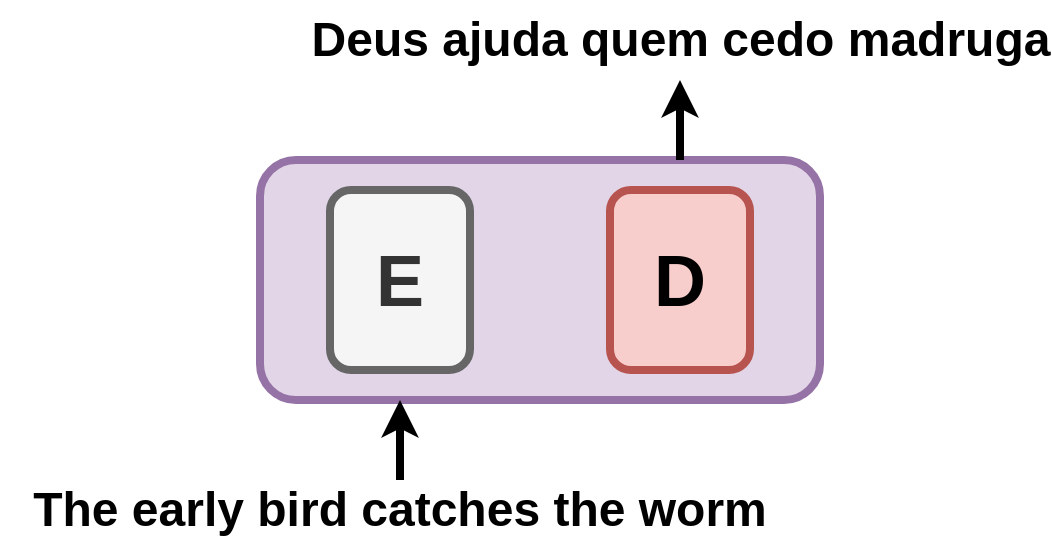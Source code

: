 <mxfile version="24.6.5" type="github">
  <diagram id="C5RBs43oDa-KdzZeNtuy" name="Page-1">
    <mxGraphModel dx="1196" dy="705" grid="1" gridSize="10" guides="1" tooltips="1" connect="1" arrows="1" fold="1" page="1" pageScale="1" pageWidth="827" pageHeight="1169" math="0" shadow="0">
      <root>
        <mxCell id="WIyWlLk6GJQsqaUBKTNV-0" />
        <mxCell id="WIyWlLk6GJQsqaUBKTNV-1" parent="WIyWlLk6GJQsqaUBKTNV-0" />
        <mxCell id="WIyWlLk6GJQsqaUBKTNV-12" value="" style="rounded=1;whiteSpace=wrap;html=1;fontSize=36;glass=0;strokeWidth=4;shadow=0;fillColor=#e1d5e7;strokeColor=#9673a6;" parent="WIyWlLk6GJQsqaUBKTNV-1" vertex="1">
          <mxGeometry x="160" y="120" width="280" height="120" as="geometry" />
        </mxCell>
        <mxCell id="KoZQiZl2t65kUEEerSjX-1" style="edgeStyle=orthogonalEdgeStyle;rounded=0;orthogonalLoop=1;jettySize=auto;html=1;strokeWidth=4;entryX=0.25;entryY=1;entryDx=0;entryDy=0;" edge="1" parent="WIyWlLk6GJQsqaUBKTNV-1" source="KoZQiZl2t65kUEEerSjX-0" target="WIyWlLk6GJQsqaUBKTNV-12">
          <mxGeometry relative="1" as="geometry" />
        </mxCell>
        <mxCell id="KoZQiZl2t65kUEEerSjX-0" value="The early bird catches the worm" style="text;html=1;align=center;verticalAlign=middle;whiteSpace=wrap;rounded=0;fontStyle=1;fontSize=24;strokeWidth=4;" vertex="1" parent="WIyWlLk6GJQsqaUBKTNV-1">
          <mxGeometry x="30" y="280" width="400" height="30" as="geometry" />
        </mxCell>
        <mxCell id="KoZQiZl2t65kUEEerSjX-6" style="edgeStyle=orthogonalEdgeStyle;rounded=0;orthogonalLoop=1;jettySize=auto;html=1;exitX=0.75;exitY=0;exitDx=0;exitDy=0;fontStyle=1;fontSize=13;strokeWidth=4;" edge="1" parent="WIyWlLk6GJQsqaUBKTNV-1" source="WIyWlLk6GJQsqaUBKTNV-12" target="KoZQiZl2t65kUEEerSjX-7">
          <mxGeometry relative="1" as="geometry">
            <mxPoint x="370.26" y="70.18" as="targetPoint" />
          </mxGeometry>
        </mxCell>
        <mxCell id="KoZQiZl2t65kUEEerSjX-7" value="Deus ajuda quem cedo madruga" style="text;html=1;align=center;verticalAlign=middle;resizable=0;points=[];autosize=1;strokeColor=none;fillColor=none;fontSize=24;fontStyle=1" vertex="1" parent="WIyWlLk6GJQsqaUBKTNV-1">
          <mxGeometry x="185" y="40" width="370" height="40" as="geometry" />
        </mxCell>
        <mxCell id="KoZQiZl2t65kUEEerSjX-8" value="E" style="rounded=1;whiteSpace=wrap;html=1;fillColor=#f5f5f5;fontColor=#333333;strokeColor=#666666;strokeWidth=4;fontSize=36;fontStyle=1" vertex="1" parent="WIyWlLk6GJQsqaUBKTNV-1">
          <mxGeometry x="195" y="135" width="70" height="90" as="geometry" />
        </mxCell>
        <mxCell id="KoZQiZl2t65kUEEerSjX-9" value="D" style="rounded=1;whiteSpace=wrap;html=1;fillColor=#f8cecc;strokeColor=#b85450;strokeWidth=4;fontSize=36;fontStyle=1" vertex="1" parent="WIyWlLk6GJQsqaUBKTNV-1">
          <mxGeometry x="335" y="135" width="70" height="90" as="geometry" />
        </mxCell>
      </root>
    </mxGraphModel>
  </diagram>
</mxfile>
